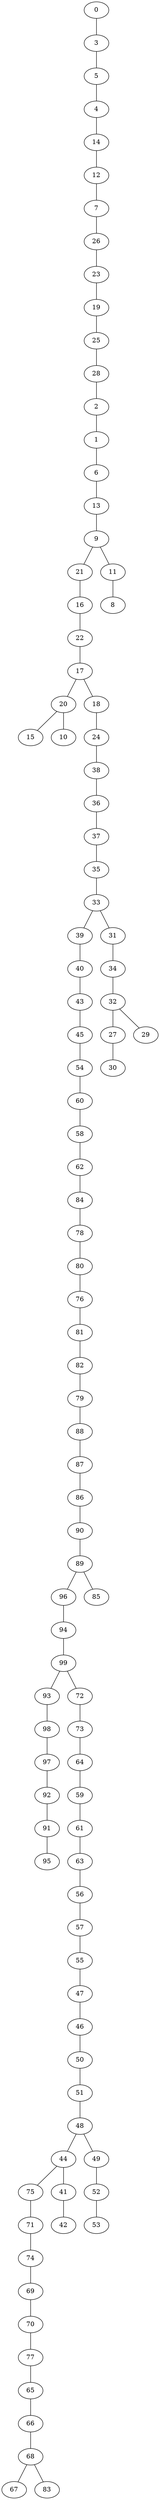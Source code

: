 graph{
17 -- 20;
86 -- 90;
0 -- 3;
48 -- 44;
66 -- 68;
20 -- 15;
44 -- 75;
24 -- 38;
94 -- 99;
57 -- 55;
38 -- 36;
79 -- 88;
20 -- 10;
88 -- 87;
74 -- 69;
82 -- 79;
96 -- 94;
81 -- 82;
50 -- 51;
61 -- 63;
90 -- 89;
59 -- 61;
40 -- 43;
17 -- 18;
56 -- 57;
48 -- 49;
89 -- 96;
51 -- 48;
87 -- 86;
75 -- 71;
71 -- 74;
39 -- 40;
18 -- 24;
63 -- 56;
91 -- 95;
64 -- 59;
22 -- 17;
14 -- 12;
28 -- 2;
58 -- 62;
4 -- 14;
52 -- 53;
46 -- 50;
34 -- 32;
77 -- 65;
35 -- 33;
68 -- 67;
26 -- 23;
23 -- 19;
33 -- 31;
5 -- 4;
12 -- 7;
36 -- 37;
45 -- 54;
55 -- 47;
49 -- 52;
70 -- 77;
89 -- 85;
84 -- 78;
47 -- 46;
13 -- 9;
69 -- 70;
93 -- 98;
65 -- 66;
19 -- 25;
78 -- 80;
2 -- 1;
99 -- 72;
99 -- 93;
25 -- 28;
62 -- 84;
44 -- 41;
21 -- 16;
41 -- 42;
11 -- 8;
60 -- 58;
92 -- 91;
31 -- 34;
27 -- 30;
98 -- 97;
6 -- 13;
97 -- 92;
16 -- 22;
73 -- 64;
54 -- 60;
1 -- 6;
9 -- 21;
68 -- 83;
33 -- 39;
72 -- 73;
43 -- 45;
9 -- 11;
7 -- 26;
32 -- 27;
3 -- 5;
37 -- 35;
32 -- 29;
80 -- 76;
76 -- 81;
}
